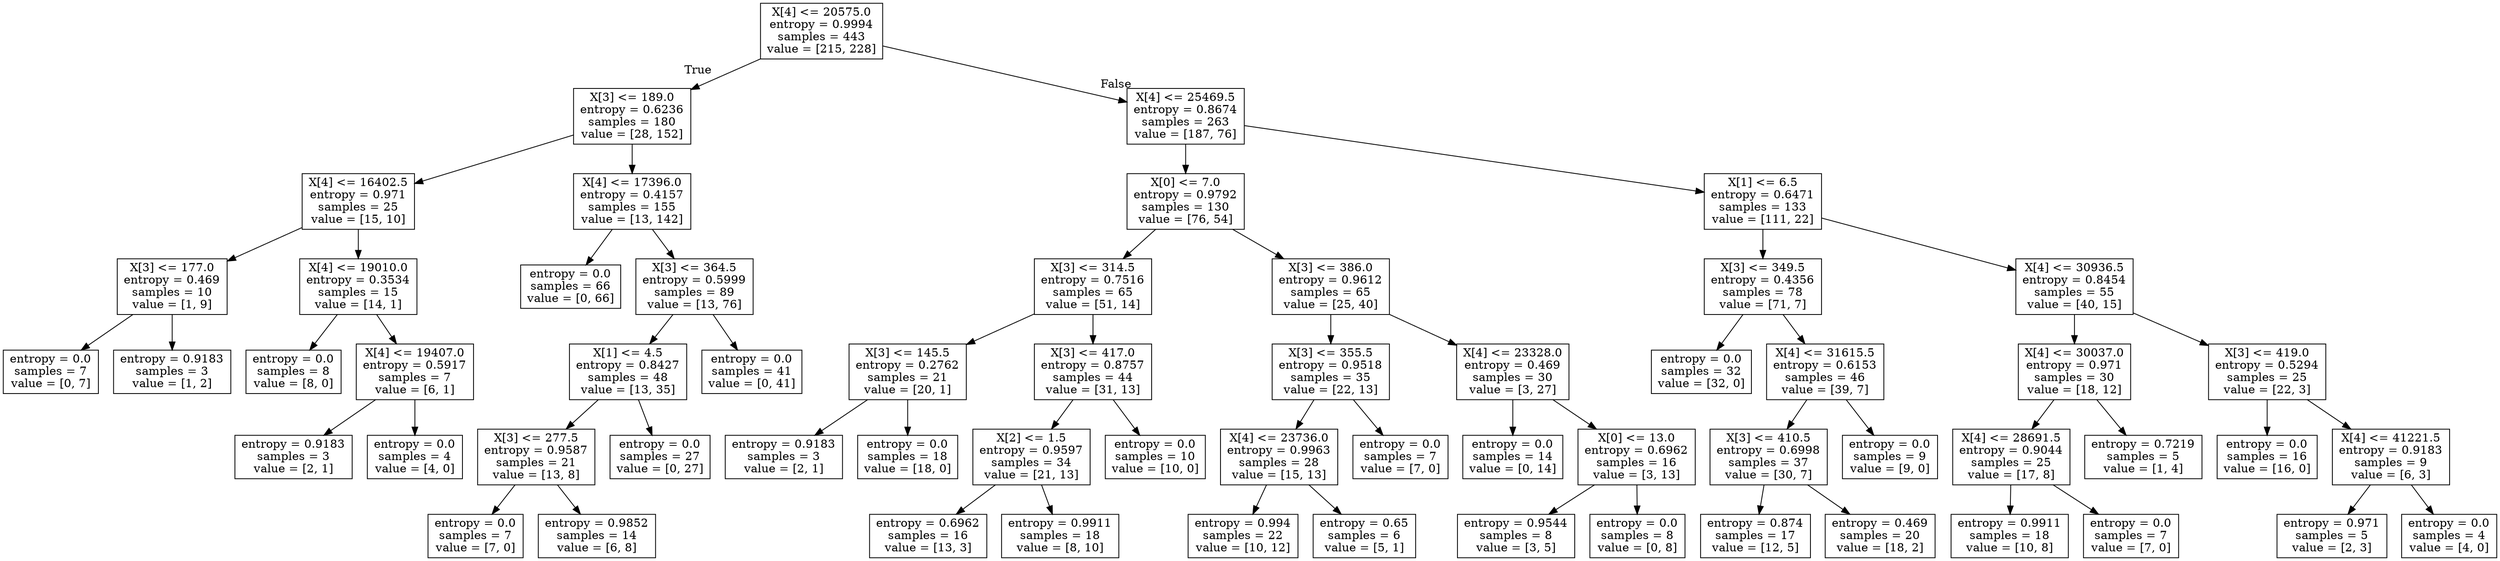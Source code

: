digraph Tree {
node [shape=box] ;
0 [label="X[4] <= 20575.0\nentropy = 0.9994\nsamples = 443\nvalue = [215, 228]"] ;
1 [label="X[3] <= 189.0\nentropy = 0.6236\nsamples = 180\nvalue = [28, 152]"] ;
0 -> 1 [labeldistance=2.5, labelangle=45, headlabel="True"] ;
2 [label="X[4] <= 16402.5\nentropy = 0.971\nsamples = 25\nvalue = [15, 10]"] ;
1 -> 2 ;
3 [label="X[3] <= 177.0\nentropy = 0.469\nsamples = 10\nvalue = [1, 9]"] ;
2 -> 3 ;
4 [label="entropy = 0.0\nsamples = 7\nvalue = [0, 7]"] ;
3 -> 4 ;
5 [label="entropy = 0.9183\nsamples = 3\nvalue = [1, 2]"] ;
3 -> 5 ;
6 [label="X[4] <= 19010.0\nentropy = 0.3534\nsamples = 15\nvalue = [14, 1]"] ;
2 -> 6 ;
7 [label="entropy = 0.0\nsamples = 8\nvalue = [8, 0]"] ;
6 -> 7 ;
8 [label="X[4] <= 19407.0\nentropy = 0.5917\nsamples = 7\nvalue = [6, 1]"] ;
6 -> 8 ;
9 [label="entropy = 0.9183\nsamples = 3\nvalue = [2, 1]"] ;
8 -> 9 ;
10 [label="entropy = 0.0\nsamples = 4\nvalue = [4, 0]"] ;
8 -> 10 ;
11 [label="X[4] <= 17396.0\nentropy = 0.4157\nsamples = 155\nvalue = [13, 142]"] ;
1 -> 11 ;
12 [label="entropy = 0.0\nsamples = 66\nvalue = [0, 66]"] ;
11 -> 12 ;
13 [label="X[3] <= 364.5\nentropy = 0.5999\nsamples = 89\nvalue = [13, 76]"] ;
11 -> 13 ;
14 [label="X[1] <= 4.5\nentropy = 0.8427\nsamples = 48\nvalue = [13, 35]"] ;
13 -> 14 ;
15 [label="X[3] <= 277.5\nentropy = 0.9587\nsamples = 21\nvalue = [13, 8]"] ;
14 -> 15 ;
16 [label="entropy = 0.0\nsamples = 7\nvalue = [7, 0]"] ;
15 -> 16 ;
17 [label="entropy = 0.9852\nsamples = 14\nvalue = [6, 8]"] ;
15 -> 17 ;
18 [label="entropy = 0.0\nsamples = 27\nvalue = [0, 27]"] ;
14 -> 18 ;
19 [label="entropy = 0.0\nsamples = 41\nvalue = [0, 41]"] ;
13 -> 19 ;
20 [label="X[4] <= 25469.5\nentropy = 0.8674\nsamples = 263\nvalue = [187, 76]"] ;
0 -> 20 [labeldistance=2.5, labelangle=-45, headlabel="False"] ;
21 [label="X[0] <= 7.0\nentropy = 0.9792\nsamples = 130\nvalue = [76, 54]"] ;
20 -> 21 ;
22 [label="X[3] <= 314.5\nentropy = 0.7516\nsamples = 65\nvalue = [51, 14]"] ;
21 -> 22 ;
23 [label="X[3] <= 145.5\nentropy = 0.2762\nsamples = 21\nvalue = [20, 1]"] ;
22 -> 23 ;
24 [label="entropy = 0.9183\nsamples = 3\nvalue = [2, 1]"] ;
23 -> 24 ;
25 [label="entropy = 0.0\nsamples = 18\nvalue = [18, 0]"] ;
23 -> 25 ;
26 [label="X[3] <= 417.0\nentropy = 0.8757\nsamples = 44\nvalue = [31, 13]"] ;
22 -> 26 ;
27 [label="X[2] <= 1.5\nentropy = 0.9597\nsamples = 34\nvalue = [21, 13]"] ;
26 -> 27 ;
28 [label="entropy = 0.6962\nsamples = 16\nvalue = [13, 3]"] ;
27 -> 28 ;
29 [label="entropy = 0.9911\nsamples = 18\nvalue = [8, 10]"] ;
27 -> 29 ;
30 [label="entropy = 0.0\nsamples = 10\nvalue = [10, 0]"] ;
26 -> 30 ;
31 [label="X[3] <= 386.0\nentropy = 0.9612\nsamples = 65\nvalue = [25, 40]"] ;
21 -> 31 ;
32 [label="X[3] <= 355.5\nentropy = 0.9518\nsamples = 35\nvalue = [22, 13]"] ;
31 -> 32 ;
33 [label="X[4] <= 23736.0\nentropy = 0.9963\nsamples = 28\nvalue = [15, 13]"] ;
32 -> 33 ;
34 [label="entropy = 0.994\nsamples = 22\nvalue = [10, 12]"] ;
33 -> 34 ;
35 [label="entropy = 0.65\nsamples = 6\nvalue = [5, 1]"] ;
33 -> 35 ;
36 [label="entropy = 0.0\nsamples = 7\nvalue = [7, 0]"] ;
32 -> 36 ;
37 [label="X[4] <= 23328.0\nentropy = 0.469\nsamples = 30\nvalue = [3, 27]"] ;
31 -> 37 ;
38 [label="entropy = 0.0\nsamples = 14\nvalue = [0, 14]"] ;
37 -> 38 ;
39 [label="X[0] <= 13.0\nentropy = 0.6962\nsamples = 16\nvalue = [3, 13]"] ;
37 -> 39 ;
40 [label="entropy = 0.9544\nsamples = 8\nvalue = [3, 5]"] ;
39 -> 40 ;
41 [label="entropy = 0.0\nsamples = 8\nvalue = [0, 8]"] ;
39 -> 41 ;
42 [label="X[1] <= 6.5\nentropy = 0.6471\nsamples = 133\nvalue = [111, 22]"] ;
20 -> 42 ;
43 [label="X[3] <= 349.5\nentropy = 0.4356\nsamples = 78\nvalue = [71, 7]"] ;
42 -> 43 ;
44 [label="entropy = 0.0\nsamples = 32\nvalue = [32, 0]"] ;
43 -> 44 ;
45 [label="X[4] <= 31615.5\nentropy = 0.6153\nsamples = 46\nvalue = [39, 7]"] ;
43 -> 45 ;
46 [label="X[3] <= 410.5\nentropy = 0.6998\nsamples = 37\nvalue = [30, 7]"] ;
45 -> 46 ;
47 [label="entropy = 0.874\nsamples = 17\nvalue = [12, 5]"] ;
46 -> 47 ;
48 [label="entropy = 0.469\nsamples = 20\nvalue = [18, 2]"] ;
46 -> 48 ;
49 [label="entropy = 0.0\nsamples = 9\nvalue = [9, 0]"] ;
45 -> 49 ;
50 [label="X[4] <= 30936.5\nentropy = 0.8454\nsamples = 55\nvalue = [40, 15]"] ;
42 -> 50 ;
51 [label="X[4] <= 30037.0\nentropy = 0.971\nsamples = 30\nvalue = [18, 12]"] ;
50 -> 51 ;
52 [label="X[4] <= 28691.5\nentropy = 0.9044\nsamples = 25\nvalue = [17, 8]"] ;
51 -> 52 ;
53 [label="entropy = 0.9911\nsamples = 18\nvalue = [10, 8]"] ;
52 -> 53 ;
54 [label="entropy = 0.0\nsamples = 7\nvalue = [7, 0]"] ;
52 -> 54 ;
55 [label="entropy = 0.7219\nsamples = 5\nvalue = [1, 4]"] ;
51 -> 55 ;
56 [label="X[3] <= 419.0\nentropy = 0.5294\nsamples = 25\nvalue = [22, 3]"] ;
50 -> 56 ;
57 [label="entropy = 0.0\nsamples = 16\nvalue = [16, 0]"] ;
56 -> 57 ;
58 [label="X[4] <= 41221.5\nentropy = 0.9183\nsamples = 9\nvalue = [6, 3]"] ;
56 -> 58 ;
59 [label="entropy = 0.971\nsamples = 5\nvalue = [2, 3]"] ;
58 -> 59 ;
60 [label="entropy = 0.0\nsamples = 4\nvalue = [4, 0]"] ;
58 -> 60 ;
}